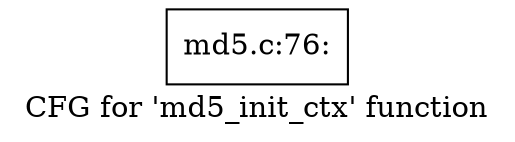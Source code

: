 digraph "CFG for 'md5_init_ctx' function" {
	label="CFG for 'md5_init_ctx' function";

	Node0xc4725f0 [shape=record,label="{md5.c:76:}"];
}

